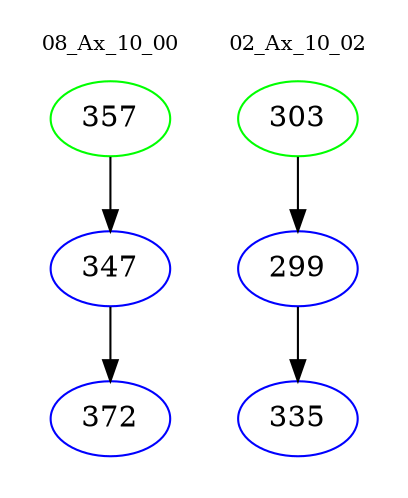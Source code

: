 digraph{
subgraph cluster_0 {
color = white
label = "08_Ax_10_00";
fontsize=10;
T0_357 [label="357", color="green"]
T0_357 -> T0_347 [color="black"]
T0_347 [label="347", color="blue"]
T0_347 -> T0_372 [color="black"]
T0_372 [label="372", color="blue"]
}
subgraph cluster_1 {
color = white
label = "02_Ax_10_02";
fontsize=10;
T1_303 [label="303", color="green"]
T1_303 -> T1_299 [color="black"]
T1_299 [label="299", color="blue"]
T1_299 -> T1_335 [color="black"]
T1_335 [label="335", color="blue"]
}
}
